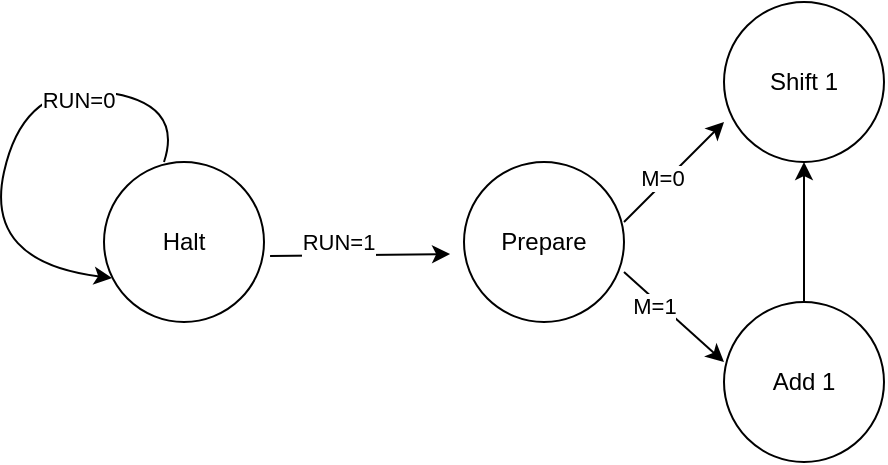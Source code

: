 <mxfile version="24.7.17">
  <diagram name="Page-1" id="ea9PzVf_SbILREKgu9ba">
    <mxGraphModel dx="838" dy="1051" grid="1" gridSize="10" guides="1" tooltips="1" connect="1" arrows="1" fold="1" page="1" pageScale="1" pageWidth="850" pageHeight="1100" math="0" shadow="0">
      <root>
        <mxCell id="0" />
        <mxCell id="1" parent="0" />
        <mxCell id="lJdxrtOlQrYvawJA93QM-2" value="Halt" style="ellipse;whiteSpace=wrap;html=1;aspect=fixed;" vertex="1" parent="1">
          <mxGeometry x="60" y="500" width="80" height="80" as="geometry" />
        </mxCell>
        <mxCell id="lJdxrtOlQrYvawJA93QM-3" value="Prepare" style="ellipse;whiteSpace=wrap;html=1;aspect=fixed;" vertex="1" parent="1">
          <mxGeometry x="240" y="500" width="80" height="80" as="geometry" />
        </mxCell>
        <mxCell id="lJdxrtOlQrYvawJA93QM-5" value="" style="curved=1;endArrow=classic;html=1;rounded=0;entryX=0.05;entryY=0.725;entryDx=0;entryDy=0;entryPerimeter=0;" edge="1" parent="1" target="lJdxrtOlQrYvawJA93QM-2">
          <mxGeometry width="50" height="50" relative="1" as="geometry">
            <mxPoint x="90" y="500" as="sourcePoint" />
            <mxPoint x="10" y="520" as="targetPoint" />
            <Array as="points">
              <mxPoint x="100" y="470" />
              <mxPoint x="20" y="460" />
              <mxPoint y="550" />
            </Array>
          </mxGeometry>
        </mxCell>
        <mxCell id="lJdxrtOlQrYvawJA93QM-18" value="&lt;div&gt;RUN=0&lt;/div&gt;" style="edgeLabel;html=1;align=center;verticalAlign=middle;resizable=0;points=[];" vertex="1" connectable="0" parent="lJdxrtOlQrYvawJA93QM-5">
          <mxGeometry x="-0.372" y="5" relative="1" as="geometry">
            <mxPoint as="offset" />
          </mxGeometry>
        </mxCell>
        <mxCell id="lJdxrtOlQrYvawJA93QM-7" value="" style="endArrow=classic;html=1;rounded=0;exitX=1.038;exitY=0.588;exitDx=0;exitDy=0;exitPerimeter=0;entryX=-0.087;entryY=0.575;entryDx=0;entryDy=0;entryPerimeter=0;" edge="1" parent="1" source="lJdxrtOlQrYvawJA93QM-2" target="lJdxrtOlQrYvawJA93QM-3">
          <mxGeometry width="50" height="50" relative="1" as="geometry">
            <mxPoint x="280" y="470" as="sourcePoint" />
            <mxPoint x="330" y="420" as="targetPoint" />
          </mxGeometry>
        </mxCell>
        <mxCell id="lJdxrtOlQrYvawJA93QM-17" value="&lt;div&gt;RUN=1&lt;/div&gt;&lt;div&gt;&lt;br&gt;&lt;/div&gt;" style="edgeLabel;html=1;align=center;verticalAlign=middle;resizable=0;points=[];" vertex="1" connectable="0" parent="lJdxrtOlQrYvawJA93QM-7">
          <mxGeometry x="-0.245" relative="1" as="geometry">
            <mxPoint as="offset" />
          </mxGeometry>
        </mxCell>
        <mxCell id="lJdxrtOlQrYvawJA93QM-8" value="Shift 1" style="ellipse;whiteSpace=wrap;html=1;aspect=fixed;" vertex="1" parent="1">
          <mxGeometry x="370" y="420" width="80" height="80" as="geometry" />
        </mxCell>
        <mxCell id="lJdxrtOlQrYvawJA93QM-9" value="Add 1" style="ellipse;whiteSpace=wrap;html=1;aspect=fixed;" vertex="1" parent="1">
          <mxGeometry x="370" y="570" width="80" height="80" as="geometry" />
        </mxCell>
        <mxCell id="lJdxrtOlQrYvawJA93QM-11" value="" style="endArrow=classic;html=1;rounded=0;" edge="1" parent="1">
          <mxGeometry width="50" height="50" relative="1" as="geometry">
            <mxPoint x="320" y="530" as="sourcePoint" />
            <mxPoint x="370" y="480" as="targetPoint" />
          </mxGeometry>
        </mxCell>
        <mxCell id="lJdxrtOlQrYvawJA93QM-16" value="M=0" style="edgeLabel;html=1;align=center;verticalAlign=middle;resizable=0;points=[];" vertex="1" connectable="0" parent="lJdxrtOlQrYvawJA93QM-11">
          <mxGeometry x="-0.18" y="2" relative="1" as="geometry">
            <mxPoint as="offset" />
          </mxGeometry>
        </mxCell>
        <mxCell id="lJdxrtOlQrYvawJA93QM-12" value="" style="endArrow=classic;html=1;rounded=0;entryX=0;entryY=0.375;entryDx=0;entryDy=0;entryPerimeter=0;" edge="1" parent="1" target="lJdxrtOlQrYvawJA93QM-9">
          <mxGeometry width="50" height="50" relative="1" as="geometry">
            <mxPoint x="320" y="555" as="sourcePoint" />
            <mxPoint x="370" y="505" as="targetPoint" />
          </mxGeometry>
        </mxCell>
        <mxCell id="lJdxrtOlQrYvawJA93QM-15" value="M=1" style="edgeLabel;html=1;align=center;verticalAlign=middle;resizable=0;points=[];" vertex="1" connectable="0" parent="lJdxrtOlQrYvawJA93QM-12">
          <mxGeometry x="-0.352" y="-3" relative="1" as="geometry">
            <mxPoint as="offset" />
          </mxGeometry>
        </mxCell>
        <mxCell id="lJdxrtOlQrYvawJA93QM-14" value="" style="endArrow=classic;html=1;rounded=0;entryX=0.5;entryY=1;entryDx=0;entryDy=0;" edge="1" parent="1" target="lJdxrtOlQrYvawJA93QM-8">
          <mxGeometry width="50" height="50" relative="1" as="geometry">
            <mxPoint x="410" y="570" as="sourcePoint" />
            <mxPoint x="460" y="520" as="targetPoint" />
          </mxGeometry>
        </mxCell>
      </root>
    </mxGraphModel>
  </diagram>
</mxfile>
